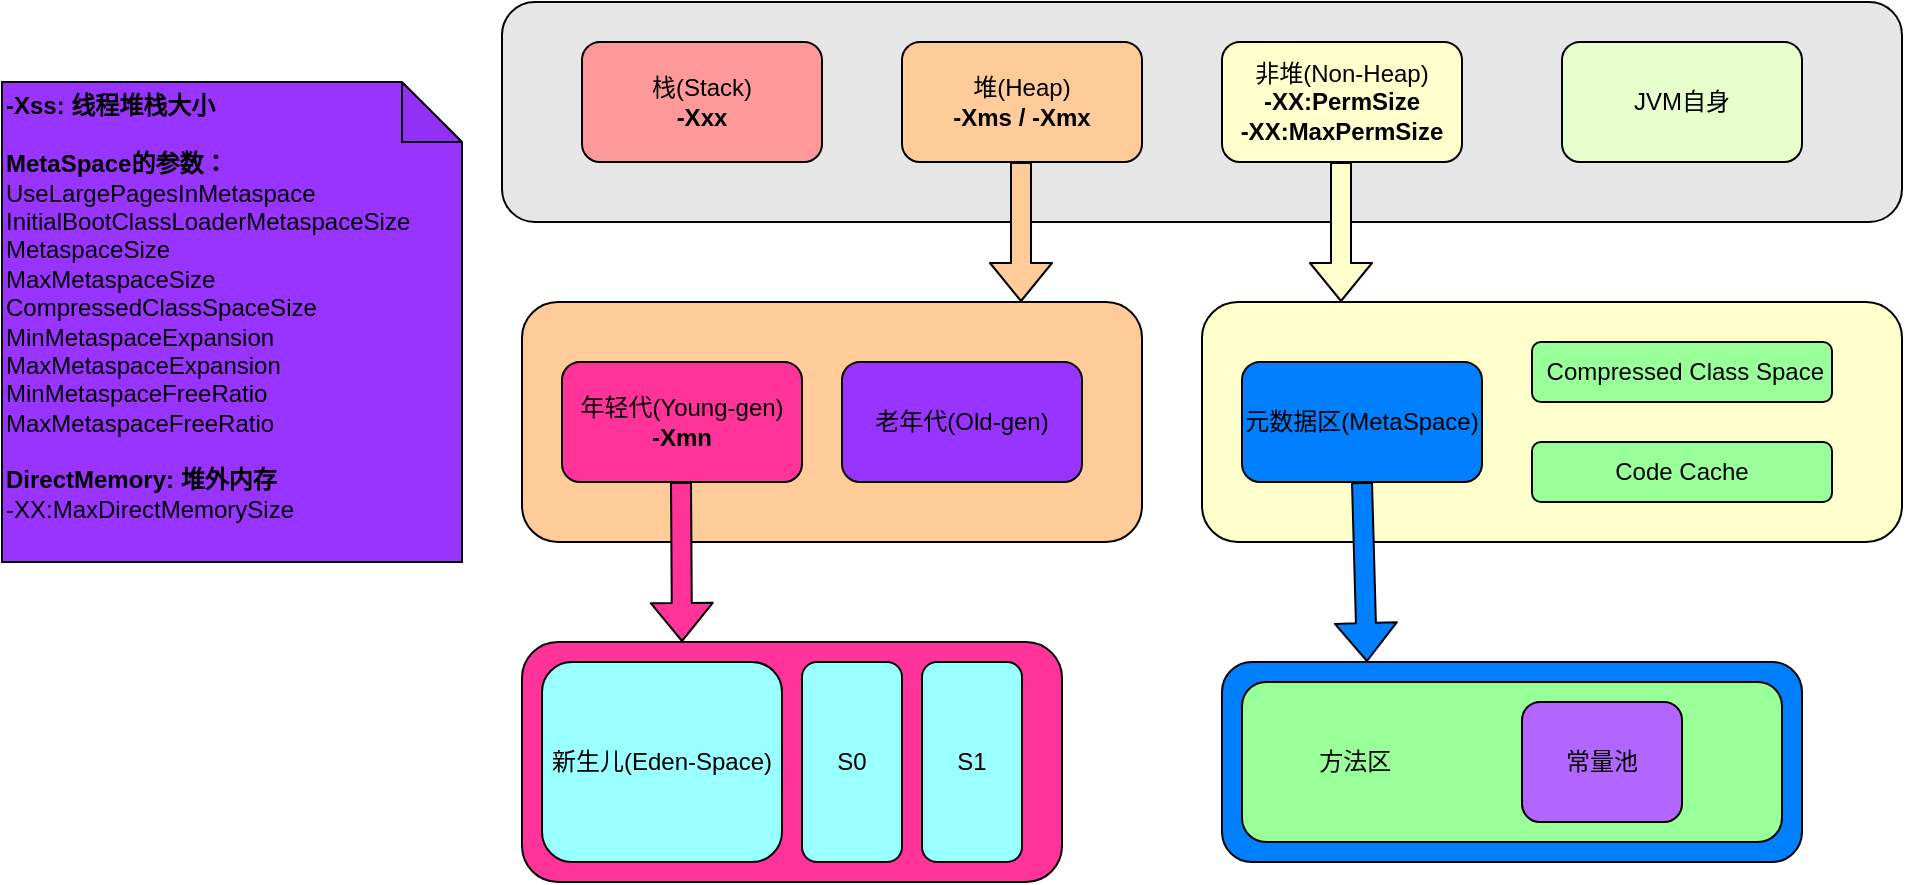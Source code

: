 <mxfile version="13.8.1"><diagram id="crKAIatmarJoltg_n7p7" name="第 1 页"><mxGraphModel dx="2249" dy="746" grid="1" gridSize="10" guides="1" tooltips="1" connect="1" arrows="1" fold="1" page="1" pageScale="1" pageWidth="827" pageHeight="1169" math="0" shadow="0"><root><mxCell id="0"/><mxCell id="1" parent="0"/><mxCell id="McHFUW9rKXmJPvfci0aR-1" value="" style="rounded=1;whiteSpace=wrap;html=1;fillColor=#E6E6E6;" vertex="1" parent="1"><mxGeometry x="80" y="100" width="700" height="110" as="geometry"/></mxCell><mxCell id="McHFUW9rKXmJPvfci0aR-2" value="栈(Stack)&lt;br&gt;&lt;b&gt;-Xxx&lt;/b&gt;" style="rounded=1;whiteSpace=wrap;html=1;fillColor=#FF9999;" vertex="1" parent="1"><mxGeometry x="120" y="120" width="120" height="60" as="geometry"/></mxCell><mxCell id="McHFUW9rKXmJPvfci0aR-3" value="堆(Heap)&lt;br&gt;&lt;b&gt;-Xms / -Xmx&lt;/b&gt;" style="rounded=1;whiteSpace=wrap;html=1;fillColor=#FFCC99;" vertex="1" parent="1"><mxGeometry x="280" y="120" width="120" height="60" as="geometry"/></mxCell><mxCell id="McHFUW9rKXmJPvfci0aR-4" value="非堆(Non-Heap)&lt;br&gt;&lt;div&gt;&lt;b&gt;-XX:PermSize&lt;/b&gt;&lt;/div&gt;&lt;div&gt;&lt;b&gt;-XX:MaxPermSize&lt;/b&gt;&lt;/div&gt;" style="rounded=1;whiteSpace=wrap;html=1;fillColor=#FFFFCC;" vertex="1" parent="1"><mxGeometry x="440" y="120" width="120" height="60" as="geometry"/></mxCell><mxCell id="McHFUW9rKXmJPvfci0aR-5" value="JVM自身" style="rounded=1;whiteSpace=wrap;html=1;fillColor=#E6FFCC;" vertex="1" parent="1"><mxGeometry x="610" y="120" width="120" height="60" as="geometry"/></mxCell><mxCell id="McHFUW9rKXmJPvfci0aR-6" value="" style="rounded=1;whiteSpace=wrap;html=1;fillColor=#FFCC99;" vertex="1" parent="1"><mxGeometry x="90" y="250" width="310" height="120" as="geometry"/></mxCell><mxCell id="McHFUW9rKXmJPvfci0aR-7" value="" style="shape=flexArrow;endArrow=classic;html=1;fillColor=#FFCC99;" edge="1" parent="1"><mxGeometry width="50" height="50" relative="1" as="geometry"><mxPoint x="339.5" y="180" as="sourcePoint"/><mxPoint x="339.5" y="250" as="targetPoint"/></mxGeometry></mxCell><mxCell id="McHFUW9rKXmJPvfci0aR-8" value="年轻代(Young-gen)&lt;br&gt;&lt;b&gt;-Xmn&lt;/b&gt;" style="rounded=1;whiteSpace=wrap;html=1;fillColor=#FF3399;" vertex="1" parent="1"><mxGeometry x="110" y="280" width="120" height="60" as="geometry"/></mxCell><mxCell id="McHFUW9rKXmJPvfci0aR-9" value="老年代(Old-gen)" style="rounded=1;whiteSpace=wrap;html=1;fillColor=#9933FF;" vertex="1" parent="1"><mxGeometry x="250" y="280" width="120" height="60" as="geometry"/></mxCell><mxCell id="McHFUW9rKXmJPvfci0aR-10" value="" style="shape=flexArrow;endArrow=classic;html=1;fillColor=#FF3399;" edge="1" parent="1"><mxGeometry width="50" height="50" relative="1" as="geometry"><mxPoint x="169.5" y="340" as="sourcePoint"/><mxPoint x="170" y="420" as="targetPoint"/></mxGeometry></mxCell><mxCell id="McHFUW9rKXmJPvfci0aR-11" value="" style="rounded=1;whiteSpace=wrap;html=1;fillColor=#FF3399;" vertex="1" parent="1"><mxGeometry x="90" y="420" width="270" height="120" as="geometry"/></mxCell><mxCell id="McHFUW9rKXmJPvfci0aR-12" value="新生儿(Eden-Space)" style="rounded=1;whiteSpace=wrap;html=1;fillColor=#99FFFF;" vertex="1" parent="1"><mxGeometry x="100" y="430" width="120" height="100" as="geometry"/></mxCell><mxCell id="McHFUW9rKXmJPvfci0aR-13" value="S0" style="rounded=1;whiteSpace=wrap;html=1;fillColor=#99FFFF;" vertex="1" parent="1"><mxGeometry x="230" y="430" width="50" height="100" as="geometry"/></mxCell><mxCell id="McHFUW9rKXmJPvfci0aR-14" value="S1" style="rounded=1;whiteSpace=wrap;html=1;fillColor=#99FFFF;" vertex="1" parent="1"><mxGeometry x="290" y="430" width="50" height="100" as="geometry"/></mxCell><mxCell id="McHFUW9rKXmJPvfci0aR-15" value="" style="rounded=1;whiteSpace=wrap;html=1;fillColor=#FFFFCC;" vertex="1" parent="1"><mxGeometry x="430" y="250" width="350" height="120" as="geometry"/></mxCell><mxCell id="McHFUW9rKXmJPvfci0aR-16" value="" style="shape=flexArrow;endArrow=classic;html=1;fillColor=#FFFFCC;" edge="1" parent="1"><mxGeometry width="50" height="50" relative="1" as="geometry"><mxPoint x="499.5" y="180" as="sourcePoint"/><mxPoint x="499.5" y="250" as="targetPoint"/></mxGeometry></mxCell><mxCell id="McHFUW9rKXmJPvfci0aR-17" value="元数据区(MetaSpace)" style="rounded=1;whiteSpace=wrap;html=1;fillColor=#007FFF;" vertex="1" parent="1"><mxGeometry x="450" y="280" width="120" height="60" as="geometry"/></mxCell><mxCell id="McHFUW9rKXmJPvfci0aR-18" value="&amp;nbsp;Compressed Class Space" style="rounded=1;whiteSpace=wrap;html=1;fillColor=#99FF99;" vertex="1" parent="1"><mxGeometry x="595" y="270" width="150" height="30" as="geometry"/></mxCell><mxCell id="McHFUW9rKXmJPvfci0aR-19" value="Code Cache" style="rounded=1;whiteSpace=wrap;html=1;fillColor=#99FF99;" vertex="1" parent="1"><mxGeometry x="595" y="320" width="150" height="30" as="geometry"/></mxCell><mxCell id="McHFUW9rKXmJPvfci0aR-20" value="" style="rounded=1;whiteSpace=wrap;html=1;fillColor=#007FFF;" vertex="1" parent="1"><mxGeometry x="440" y="430" width="290" height="100" as="geometry"/></mxCell><mxCell id="McHFUW9rKXmJPvfci0aR-21" value="" style="shape=flexArrow;endArrow=classic;html=1;fillColor=#007FFF;entryX=0.25;entryY=0;entryDx=0;entryDy=0;" edge="1" parent="1" target="McHFUW9rKXmJPvfci0aR-20"><mxGeometry width="50" height="50" relative="1" as="geometry"><mxPoint x="510" y="340" as="sourcePoint"/><mxPoint x="510.5" y="420" as="targetPoint"/></mxGeometry></mxCell><mxCell id="McHFUW9rKXmJPvfci0aR-23" value="&amp;nbsp; &amp;nbsp; &amp;nbsp; &amp;nbsp; &amp;nbsp; &amp;nbsp;方法区" style="rounded=1;whiteSpace=wrap;html=1;fillColor=#99FF99;align=left;" vertex="1" parent="1"><mxGeometry x="450" y="440" width="270" height="80" as="geometry"/></mxCell><mxCell id="McHFUW9rKXmJPvfci0aR-24" value="常量池" style="rounded=1;whiteSpace=wrap;html=1;fillColor=#B266FF;" vertex="1" parent="1"><mxGeometry x="590" y="450" width="80" height="60" as="geometry"/></mxCell><mxCell id="McHFUW9rKXmJPvfci0aR-27" value="&lt;b&gt;-Xss: 线程堆栈大小&lt;/b&gt;&lt;br&gt;&lt;br&gt;&lt;b&gt;MetaSpace的参数：&lt;/b&gt;&lt;br&gt;&lt;div&gt;UseLargePagesInMetaspace&lt;/div&gt;&lt;div&gt;InitialBootClassLoaderMetaspaceSize&lt;/div&gt;&lt;div&gt;MetaspaceSize&lt;/div&gt;&lt;div&gt;MaxMetaspaceSize&lt;/div&gt;&lt;div&gt;CompressedClassSpaceSize&lt;/div&gt;&lt;div&gt;MinMetaspaceExpansion&lt;/div&gt;&lt;div&gt;MaxMetaspaceExpansion&lt;/div&gt;&lt;div&gt;MinMetaspaceFreeRatio&lt;/div&gt;&lt;div&gt;MaxMetaspaceFreeRatio&lt;/div&gt;&lt;div&gt;&lt;br&gt;&lt;/div&gt;&lt;div&gt;&lt;div&gt;&lt;b&gt;DirectMemory: 堆外内存&lt;/b&gt;&lt;/div&gt;&lt;div&gt;-XX:MaxDirectMemorySize&lt;/div&gt;&lt;/div&gt;&lt;div&gt;&lt;br&gt;&lt;/div&gt;" style="shape=note;whiteSpace=wrap;html=1;backgroundOutline=1;darkOpacity=0.05;fillColor=#9933FF;align=left;" vertex="1" parent="1"><mxGeometry x="-170" y="140" width="230" height="240" as="geometry"/></mxCell></root></mxGraphModel></diagram></mxfile>